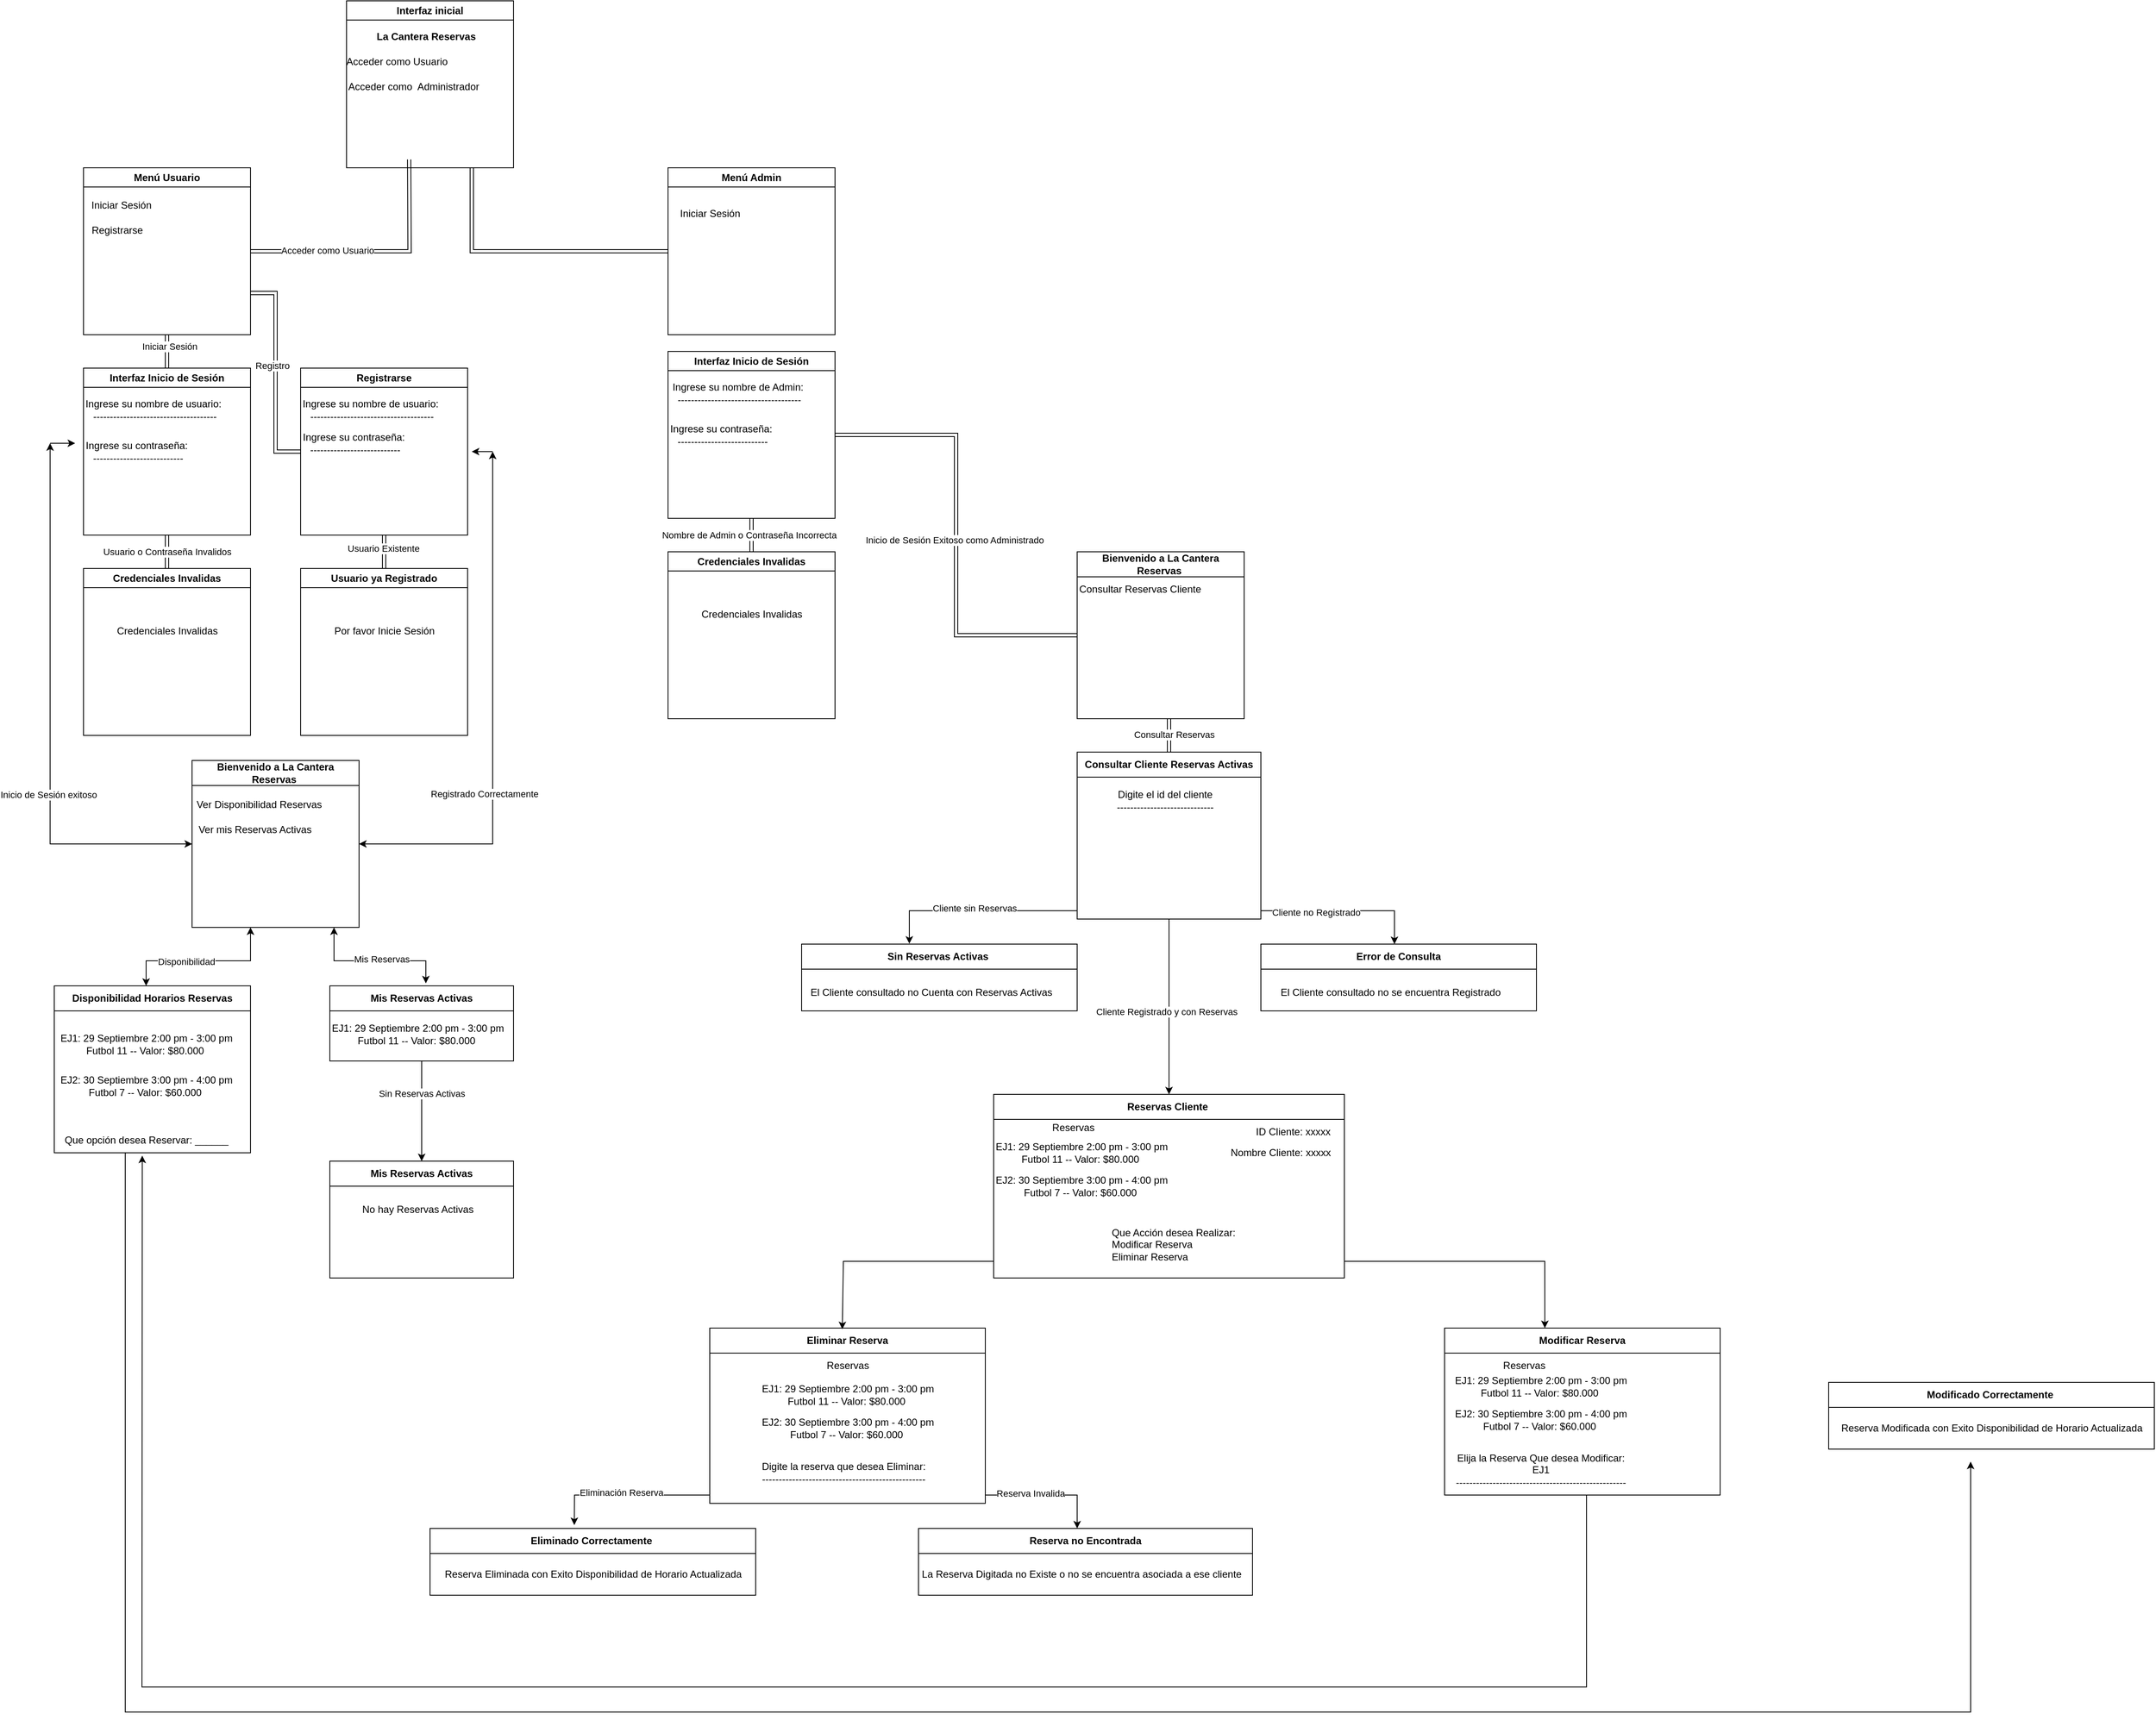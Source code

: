 <mxfile version="28.2.5">
  <diagram name="Page-1" id="Fme1RKrT94JF98ZaFt76">
    <mxGraphModel grid="1" page="1" gridSize="10" guides="1" tooltips="1" connect="1" arrows="1" fold="1" pageScale="1" pageWidth="850" pageHeight="1100" math="0" shadow="0">
      <root>
        <mxCell id="0" />
        <mxCell id="1" parent="0" />
        <mxCell id="kxbGYSKwC5pk9kUrFFtv-1" value="Interfaz inicial" style="swimlane;whiteSpace=wrap;html=1;" vertex="1" parent="1">
          <mxGeometry x="325" y="10" width="200" height="200" as="geometry" />
        </mxCell>
        <mxCell id="kxbGYSKwC5pk9kUrFFtv-2" value="Acceder como Usuario" style="text;html=1;align=center;verticalAlign=middle;resizable=0;points=[];autosize=1;strokeColor=none;fillColor=none;" vertex="1" parent="kxbGYSKwC5pk9kUrFFtv-1">
          <mxGeometry x="-10" y="58" width="140" height="30" as="geometry" />
        </mxCell>
        <mxCell id="kxbGYSKwC5pk9kUrFFtv-3" value="Acceder como&amp;nbsp; Administrador" style="text;html=1;align=center;verticalAlign=middle;resizable=0;points=[];autosize=1;strokeColor=none;fillColor=none;" vertex="1" parent="kxbGYSKwC5pk9kUrFFtv-1">
          <mxGeometry x="-10" y="88" width="180" height="30" as="geometry" />
        </mxCell>
        <mxCell id="kxbGYSKwC5pk9kUrFFtv-7" value="&lt;b&gt;La Cantera Reservas&lt;/b&gt;" style="text;html=1;align=center;verticalAlign=middle;resizable=0;points=[];autosize=1;strokeColor=none;fillColor=none;" vertex="1" parent="kxbGYSKwC5pk9kUrFFtv-1">
          <mxGeometry x="25" y="28" width="140" height="30" as="geometry" />
        </mxCell>
        <mxCell id="kxbGYSKwC5pk9kUrFFtv-19" style="edgeStyle=orthogonalEdgeStyle;shape=link;rounded=0;orthogonalLoop=1;jettySize=auto;html=1;" edge="1" parent="1" source="kxbGYSKwC5pk9kUrFFtv-4">
          <mxGeometry relative="1" as="geometry">
            <mxPoint x="400" y="200" as="targetPoint" />
          </mxGeometry>
        </mxCell>
        <mxCell id="kxbGYSKwC5pk9kUrFFtv-44" value="Acceder como Usuario" style="edgeLabel;html=1;align=center;verticalAlign=middle;resizable=0;points=[];" vertex="1" connectable="0" parent="kxbGYSKwC5pk9kUrFFtv-19">
          <mxGeometry x="-0.387" y="1" relative="1" as="geometry">
            <mxPoint as="offset" />
          </mxGeometry>
        </mxCell>
        <mxCell id="kxbGYSKwC5pk9kUrFFtv-4" value="Menú Usuario" style="swimlane;whiteSpace=wrap;html=1;" vertex="1" parent="1">
          <mxGeometry x="10" y="210" width="200" height="200" as="geometry" />
        </mxCell>
        <mxCell id="kxbGYSKwC5pk9kUrFFtv-5" value="Iniciar Sesión" style="text;html=1;align=center;verticalAlign=middle;resizable=0;points=[];autosize=1;strokeColor=none;fillColor=none;" vertex="1" parent="kxbGYSKwC5pk9kUrFFtv-4">
          <mxGeometry x="-5" y="30" width="100" height="30" as="geometry" />
        </mxCell>
        <mxCell id="kxbGYSKwC5pk9kUrFFtv-6" value="Registrarse" style="text;html=1;align=center;verticalAlign=middle;resizable=0;points=[];autosize=1;strokeColor=none;fillColor=none;" vertex="1" parent="kxbGYSKwC5pk9kUrFFtv-4">
          <mxGeometry y="60" width="80" height="30" as="geometry" />
        </mxCell>
        <mxCell id="kxbGYSKwC5pk9kUrFFtv-16" style="edgeStyle=orthogonalEdgeStyle;shape=link;rounded=0;orthogonalLoop=1;jettySize=auto;html=1;entryX=0.5;entryY=1;entryDx=0;entryDy=0;" edge="1" parent="1" source="kxbGYSKwC5pk9kUrFFtv-12" target="kxbGYSKwC5pk9kUrFFtv-4">
          <mxGeometry relative="1" as="geometry" />
        </mxCell>
        <mxCell id="kxbGYSKwC5pk9kUrFFtv-22" value="Iniciar Sesión" style="edgeLabel;html=1;align=center;verticalAlign=middle;resizable=0;points=[];" vertex="1" connectable="0" parent="kxbGYSKwC5pk9kUrFFtv-16">
          <mxGeometry x="0.3" y="-3" relative="1" as="geometry">
            <mxPoint as="offset" />
          </mxGeometry>
        </mxCell>
        <mxCell id="kxbGYSKwC5pk9kUrFFtv-12" value="Interfaz Inicio de Sesión" style="swimlane;whiteSpace=wrap;html=1;" vertex="1" parent="1">
          <mxGeometry x="10" y="450" width="200" height="200" as="geometry" />
        </mxCell>
        <mxCell id="kxbGYSKwC5pk9kUrFFtv-13" value="Ingrese su nombre de usuario:&amp;nbsp;&lt;div&gt;-------------------------------------&lt;/div&gt;" style="text;html=1;align=center;verticalAlign=middle;resizable=0;points=[];autosize=1;strokeColor=none;fillColor=none;" vertex="1" parent="kxbGYSKwC5pk9kUrFFtv-12">
          <mxGeometry x="-10" y="30" width="190" height="40" as="geometry" />
        </mxCell>
        <mxCell id="kxbGYSKwC5pk9kUrFFtv-15" value="Ingrese su contraseña:&amp;nbsp;&lt;div&gt;---------------------------&lt;/div&gt;" style="text;html=1;align=center;verticalAlign=middle;resizable=0;points=[];autosize=1;strokeColor=none;fillColor=none;" vertex="1" parent="kxbGYSKwC5pk9kUrFFtv-12">
          <mxGeometry x="-10" y="80" width="150" height="40" as="geometry" />
        </mxCell>
        <mxCell id="kxbGYSKwC5pk9kUrFFtv-60" value="" style="endArrow=classic;html=1;rounded=0;entryX=0;entryY=0.25;entryDx=0;entryDy=0;entryPerimeter=0;" edge="1" parent="kxbGYSKwC5pk9kUrFFtv-12" target="kxbGYSKwC5pk9kUrFFtv-15">
          <mxGeometry width="50" height="50" relative="1" as="geometry">
            <mxPoint x="-40" y="90" as="sourcePoint" />
            <mxPoint x="10" y="40" as="targetPoint" />
          </mxGeometry>
        </mxCell>
        <mxCell id="kxbGYSKwC5pk9kUrFFtv-27" style="edgeStyle=orthogonalEdgeStyle;shape=link;rounded=0;orthogonalLoop=1;jettySize=auto;html=1;entryX=0.5;entryY=1;entryDx=0;entryDy=0;" edge="1" parent="1" source="kxbGYSKwC5pk9kUrFFtv-23" target="kxbGYSKwC5pk9kUrFFtv-12">
          <mxGeometry relative="1" as="geometry" />
        </mxCell>
        <mxCell id="kxbGYSKwC5pk9kUrFFtv-28" value="Usuario o Contraseña Invalidos" style="edgeLabel;html=1;align=center;verticalAlign=middle;resizable=0;points=[];" vertex="1" connectable="0" parent="kxbGYSKwC5pk9kUrFFtv-27">
          <mxGeometry relative="1" as="geometry">
            <mxPoint as="offset" />
          </mxGeometry>
        </mxCell>
        <mxCell id="kxbGYSKwC5pk9kUrFFtv-23" value="Credenciales Invalidas" style="swimlane;whiteSpace=wrap;html=1;" vertex="1" parent="1">
          <mxGeometry x="10" y="690" width="200" height="200" as="geometry" />
        </mxCell>
        <mxCell id="kxbGYSKwC5pk9kUrFFtv-26" value="Credenciales Invalidas" style="text;html=1;align=center;verticalAlign=middle;resizable=0;points=[];autosize=1;strokeColor=none;fillColor=none;" vertex="1" parent="kxbGYSKwC5pk9kUrFFtv-23">
          <mxGeometry x="30" y="60" width="140" height="30" as="geometry" />
        </mxCell>
        <mxCell id="kxbGYSKwC5pk9kUrFFtv-39" style="edgeStyle=orthogonalEdgeStyle;shape=link;rounded=0;orthogonalLoop=1;jettySize=auto;html=1;entryX=0.5;entryY=0;entryDx=0;entryDy=0;" edge="1" parent="1" source="kxbGYSKwC5pk9kUrFFtv-29" target="kxbGYSKwC5pk9kUrFFtv-36">
          <mxGeometry relative="1" as="geometry" />
        </mxCell>
        <mxCell id="kxbGYSKwC5pk9kUrFFtv-40" value="Usuario Existente" style="edgeLabel;html=1;align=center;verticalAlign=middle;resizable=0;points=[];" vertex="1" connectable="0" parent="kxbGYSKwC5pk9kUrFFtv-39">
          <mxGeometry x="-0.2" y="-1" relative="1" as="geometry">
            <mxPoint as="offset" />
          </mxGeometry>
        </mxCell>
        <mxCell id="kxbGYSKwC5pk9kUrFFtv-42" style="edgeStyle=orthogonalEdgeStyle;shape=link;rounded=0;orthogonalLoop=1;jettySize=auto;html=1;entryX=1;entryY=0.75;entryDx=0;entryDy=0;" edge="1" parent="1" source="kxbGYSKwC5pk9kUrFFtv-29" target="kxbGYSKwC5pk9kUrFFtv-4">
          <mxGeometry relative="1" as="geometry" />
        </mxCell>
        <mxCell id="kxbGYSKwC5pk9kUrFFtv-43" value="Registro" style="edgeLabel;html=1;align=center;verticalAlign=middle;resizable=0;points=[];" vertex="1" connectable="0" parent="kxbGYSKwC5pk9kUrFFtv-42">
          <mxGeometry x="0.064" y="4" relative="1" as="geometry">
            <mxPoint as="offset" />
          </mxGeometry>
        </mxCell>
        <mxCell id="kxbGYSKwC5pk9kUrFFtv-29" value="Registrarse" style="swimlane;whiteSpace=wrap;html=1;" vertex="1" parent="1">
          <mxGeometry x="270" y="450" width="200" height="200" as="geometry" />
        </mxCell>
        <mxCell id="kxbGYSKwC5pk9kUrFFtv-33" value="Ingrese su nombre de usuario:&amp;nbsp;&lt;div&gt;-------------------------------------&lt;/div&gt;" style="text;html=1;align=center;verticalAlign=middle;resizable=0;points=[];autosize=1;strokeColor=none;fillColor=none;" vertex="1" parent="kxbGYSKwC5pk9kUrFFtv-29">
          <mxGeometry x="-10" y="30" width="190" height="40" as="geometry" />
        </mxCell>
        <mxCell id="kxbGYSKwC5pk9kUrFFtv-35" value="Ingrese su contraseña:&amp;nbsp;&lt;div&gt;---------------------------&lt;/div&gt;" style="text;html=1;align=center;verticalAlign=middle;resizable=0;points=[];autosize=1;strokeColor=none;fillColor=none;" vertex="1" parent="kxbGYSKwC5pk9kUrFFtv-29">
          <mxGeometry x="-10" y="70" width="150" height="40" as="geometry" />
        </mxCell>
        <mxCell id="kxbGYSKwC5pk9kUrFFtv-63" value="" style="endArrow=classic;html=1;rounded=0;" edge="1" parent="kxbGYSKwC5pk9kUrFFtv-29">
          <mxGeometry width="50" height="50" relative="1" as="geometry">
            <mxPoint x="230" y="100" as="sourcePoint" />
            <mxPoint x="205" y="100" as="targetPoint" />
          </mxGeometry>
        </mxCell>
        <mxCell id="kxbGYSKwC5pk9kUrFFtv-36" value="Usuario ya Registrado" style="swimlane;whiteSpace=wrap;html=1;" vertex="1" parent="1">
          <mxGeometry x="270" y="690" width="200" height="200" as="geometry" />
        </mxCell>
        <mxCell id="kxbGYSKwC5pk9kUrFFtv-37" value="Por favor Inicie Sesión" style="text;html=1;align=center;verticalAlign=middle;resizable=0;points=[];autosize=1;strokeColor=none;fillColor=none;" vertex="1" parent="kxbGYSKwC5pk9kUrFFtv-36">
          <mxGeometry x="30" y="60" width="140" height="30" as="geometry" />
        </mxCell>
        <mxCell id="kxbGYSKwC5pk9kUrFFtv-46" value="Bienvenido a La Cantera Reservas&amp;nbsp;" style="swimlane;whiteSpace=wrap;html=1;startSize=30;" vertex="1" parent="1">
          <mxGeometry x="140" y="920" width="200" height="200" as="geometry" />
        </mxCell>
        <mxCell id="kxbGYSKwC5pk9kUrFFtv-65" value="Ver mis Reservas Activas" style="text;html=1;align=center;verticalAlign=middle;resizable=0;points=[];autosize=1;strokeColor=none;fillColor=none;" vertex="1" parent="kxbGYSKwC5pk9kUrFFtv-46">
          <mxGeometry x="-5" y="68" width="160" height="30" as="geometry" />
        </mxCell>
        <mxCell id="kxbGYSKwC5pk9kUrFFtv-49" value="" style="endArrow=classic;startArrow=classic;html=1;rounded=0;" edge="1" parent="1">
          <mxGeometry width="50" height="50" relative="1" as="geometry">
            <mxPoint x="340" y="1020" as="sourcePoint" />
            <mxPoint x="500" y="550" as="targetPoint" />
            <Array as="points">
              <mxPoint x="500" y="1020" />
            </Array>
          </mxGeometry>
        </mxCell>
        <mxCell id="kxbGYSKwC5pk9kUrFFtv-55" value="Registrado Correctamente" style="edgeLabel;html=1;align=center;verticalAlign=middle;resizable=0;points=[];" vertex="1" connectable="0" parent="kxbGYSKwC5pk9kUrFFtv-49">
          <mxGeometry x="0.115" y="-3" relative="1" as="geometry">
            <mxPoint x="-13" y="131" as="offset" />
          </mxGeometry>
        </mxCell>
        <mxCell id="kxbGYSKwC5pk9kUrFFtv-57" value="" style="endArrow=classic;startArrow=classic;html=1;rounded=0;entryX=0;entryY=0.5;entryDx=0;entryDy=0;" edge="1" parent="1" target="kxbGYSKwC5pk9kUrFFtv-46">
          <mxGeometry width="50" height="50" relative="1" as="geometry">
            <mxPoint x="-30" y="540" as="sourcePoint" />
            <mxPoint x="100" y="1010" as="targetPoint" />
            <Array as="points">
              <mxPoint x="-30" y="1020" />
            </Array>
          </mxGeometry>
        </mxCell>
        <mxCell id="kxbGYSKwC5pk9kUrFFtv-58" value="&lt;span style=&quot;color: rgba(0, 0, 0, 0); font-family: monospace; font-size: 0px; text-align: start; background-color: rgb(236, 236, 236);&quot;&gt;%3CmxGraphModel%3E%3Croot%3E%3CmxCell%20id%3D%220%22%2F%3E%3CmxCell%20id%3D%221%22%20parent%3D%220%22%2F%3E%3CmxCell%20id%3D%222%22%20value%3D%22Registrado%20Correctamente%22%20style%3D%22edgeLabel%3Bhtml%3D1%3Balign%3Dcenter%3BverticalAlign%3Dmiddle%3Bresizable%3D0%3Bpoints%3D%5B%5D%3B%22%20vertex%3D%221%22%20connectable%3D%220%22%20parent%3D%221%22%3E%3CmxGeometry%20x%3D%22490%22%20y%3D%22960%22%20as%3D%22geometry%22%2F%3E%3C%2FmxCell%3E%3C%2Froot%3E%3C%2FmxGraphModel%3E&lt;/span&gt;&lt;span style=&quot;color: rgba(0, 0, 0, 0); font-family: monospace; font-size: 0px; text-align: start; background-color: rgb(236, 236, 236);&quot;&gt;%3CmxGraphModel%3E%3Croot%3E%3CmxCell%20id%3D%220%22%2F%3E%3CmxCell%20id%3D%221%22%20parent%3D%220%22%2F%3E%3CmxCell%20id%3D%222%22%20value%3D%22Registrado%20Correctamente%22%20style%3D%22edgeLabel%3Bhtml%3D1%3Balign%3Dcenter%3BverticalAlign%3Dmiddle%3Bresizable%3D0%3Bpoints%3D%5B%5D%3B%22%20vertex%3D%221%22%20connectable%3D%220%22%20parent%3D%221%22%3E%3CmxGeometry%20x%3D%22490%22%20y%3D%22960%22%20as%3D%22geometry%22%2F%3E%3C%2FmxCell%3E%3C%2Froot%3E%3C%2FmxGraphModel%3E&lt;/span&gt;" style="edgeLabel;html=1;align=center;verticalAlign=middle;resizable=0;points=[];" vertex="1" connectable="0" parent="kxbGYSKwC5pk9kUrFFtv-57">
          <mxGeometry x="0.317" y="2" relative="1" as="geometry">
            <mxPoint as="offset" />
          </mxGeometry>
        </mxCell>
        <mxCell id="kxbGYSKwC5pk9kUrFFtv-59" value="Inicio de Sesión exitoso" style="edgeLabel;html=1;align=center;verticalAlign=middle;resizable=0;points=[];" vertex="1" connectable="0" parent="kxbGYSKwC5pk9kUrFFtv-57">
          <mxGeometry x="0.295" y="-2" relative="1" as="geometry">
            <mxPoint as="offset" />
          </mxGeometry>
        </mxCell>
        <mxCell id="kxbGYSKwC5pk9kUrFFtv-64" value="Ver Disponibilidad Reservas" style="text;html=1;align=center;verticalAlign=middle;resizable=0;points=[];autosize=1;strokeColor=none;fillColor=none;" vertex="1" parent="1">
          <mxGeometry x="135" y="958" width="170" height="30" as="geometry" />
        </mxCell>
        <mxCell id="kxbGYSKwC5pk9kUrFFtv-66" value="Mis Reservas Activas" style="swimlane;whiteSpace=wrap;html=1;startSize=30;" vertex="1" parent="1">
          <mxGeometry x="305" y="1190" width="220" height="90" as="geometry" />
        </mxCell>
        <mxCell id="kxbGYSKwC5pk9kUrFFtv-73" value="EJ1: 29 Septiembre 2:00 pm - 3:00 pm&lt;div&gt;Futbol 11 -- Valor: $80.000&amp;nbsp;&lt;/div&gt;" style="text;html=1;align=center;verticalAlign=middle;resizable=0;points=[];autosize=1;strokeColor=none;fillColor=none;" vertex="1" parent="kxbGYSKwC5pk9kUrFFtv-66">
          <mxGeometry x="-10" y="38" width="230" height="40" as="geometry" />
        </mxCell>
        <mxCell id="kxbGYSKwC5pk9kUrFFtv-68" value="Disponibilidad Horarios Reservas" style="swimlane;whiteSpace=wrap;html=1;startSize=30;" vertex="1" parent="1">
          <mxGeometry x="-25" y="1190" width="235" height="200" as="geometry" />
        </mxCell>
        <mxCell id="kxbGYSKwC5pk9kUrFFtv-69" value="EJ1: 29 Septiembre 2:00 pm - 3:00 pm&lt;div&gt;Futbol 11 -- Valor: $80.000&amp;nbsp;&lt;/div&gt;" style="text;html=1;align=center;verticalAlign=middle;resizable=0;points=[];autosize=1;strokeColor=none;fillColor=none;" vertex="1" parent="kxbGYSKwC5pk9kUrFFtv-68">
          <mxGeometry x="-5" y="50" width="230" height="40" as="geometry" />
        </mxCell>
        <mxCell id="kxbGYSKwC5pk9kUrFFtv-70" value="EJ2: 30 Septiembre 3:00 pm - 4:00 pm&lt;div&gt;Futbol 7 -- Valor: $60.000&amp;nbsp;&lt;/div&gt;" style="text;html=1;align=center;verticalAlign=middle;resizable=0;points=[];autosize=1;strokeColor=none;fillColor=none;" vertex="1" parent="kxbGYSKwC5pk9kUrFFtv-68">
          <mxGeometry x="-5" y="100" width="230" height="40" as="geometry" />
        </mxCell>
        <mxCell id="kxbGYSKwC5pk9kUrFFtv-71" value="Que opción desea Reservar: ______" style="text;html=1;align=center;verticalAlign=middle;resizable=0;points=[];autosize=1;strokeColor=none;fillColor=none;" vertex="1" parent="kxbGYSKwC5pk9kUrFFtv-68">
          <mxGeometry y="170" width="220" height="30" as="geometry" />
        </mxCell>
        <mxCell id="EttW7DHAOluALlOrFkMG-134" value="" style="endArrow=classic;html=1;rounded=0;" edge="1" parent="kxbGYSKwC5pk9kUrFFtv-68">
          <mxGeometry width="50" height="50" relative="1" as="geometry">
            <mxPoint x="85" y="200" as="sourcePoint" />
            <mxPoint x="2295" y="570" as="targetPoint" />
            <Array as="points">
              <mxPoint x="85" y="870" />
              <mxPoint x="2295" y="870" />
            </Array>
          </mxGeometry>
        </mxCell>
        <mxCell id="kxbGYSKwC5pk9kUrFFtv-72" value="&lt;span style=&quot;color: rgba(0, 0, 0, 0); font-family: monospace; font-size: 0px; text-align: start;&quot;&gt;%3CmxGraphModel%3E%3Croot%3E%3CmxCell%20id%3D%220%22%2F%3E%3CmxCell%20id%3D%221%22%20parent%3D%220%22%2F%3E%3CmxCell%20id%3D%222%22%20value%3D%22EJ1%3A%2029%20Septiembre%202%3A00%20pm%20-%203%3A00%20pm%26lt%3Bdiv%26gt%3BFutbol%2011%20--%20Valor%3A%20%2480.000%26amp%3Bnbsp%3B%26lt%3B%2Fdiv%26gt%3B%22%20style%3D%22text%3Bhtml%3D1%3Balign%3Dcenter%3BverticalAlign%3Dmiddle%3Bresizable%3D0%3Bpoints%3D%5B%5D%3Bautosize%3D1%3BstrokeColor%3Dnone%3BfillColor%3Dnone%3B%22%20vertex%3D%221%22%20parent%3D%221%22%3E%3CmxGeometry%20x%3D%22-25%22%20y%3D%221200%22%20width%3D%22230%22%20height%3D%2240%22%20as%3D%22geometry%22%2F%3E%3C%2FmxCell%3E%3C%2Froot%3E%3C%2FmxGraphModel%3E&lt;/span&gt;" style="text;html=1;align=center;verticalAlign=middle;resizable=0;points=[];autosize=1;strokeColor=none;fillColor=none;" vertex="1" parent="1">
          <mxGeometry x="410" y="1198" width="20" height="30" as="geometry" />
        </mxCell>
        <mxCell id="kxbGYSKwC5pk9kUrFFtv-74" value="" style="endArrow=classic;startArrow=classic;html=1;rounded=0;" edge="1" parent="1">
          <mxGeometry width="50" height="50" relative="1" as="geometry">
            <mxPoint x="85" y="1190" as="sourcePoint" />
            <mxPoint x="210" y="1120" as="targetPoint" />
            <Array as="points">
              <mxPoint x="85" y="1160" />
              <mxPoint x="210" y="1160" />
            </Array>
          </mxGeometry>
        </mxCell>
        <mxCell id="kxbGYSKwC5pk9kUrFFtv-76" value="Disponibilidad" style="edgeLabel;html=1;align=center;verticalAlign=middle;resizable=0;points=[];" vertex="1" connectable="0" parent="kxbGYSKwC5pk9kUrFFtv-74">
          <mxGeometry x="-0.2" y="-1" relative="1" as="geometry">
            <mxPoint as="offset" />
          </mxGeometry>
        </mxCell>
        <mxCell id="kxbGYSKwC5pk9kUrFFtv-75" value="" style="endArrow=classic;startArrow=classic;html=1;rounded=0;" edge="1" parent="1">
          <mxGeometry width="50" height="50" relative="1" as="geometry">
            <mxPoint x="310" y="1120" as="sourcePoint" />
            <mxPoint x="420" y="1187" as="targetPoint" />
            <Array as="points">
              <mxPoint x="310" y="1160" />
              <mxPoint x="420" y="1160" />
            </Array>
          </mxGeometry>
        </mxCell>
        <mxCell id="kxbGYSKwC5pk9kUrFFtv-77" value="Mis Reservas" style="edgeLabel;html=1;align=center;verticalAlign=middle;resizable=0;points=[];" vertex="1" connectable="0" parent="kxbGYSKwC5pk9kUrFFtv-75">
          <mxGeometry x="0.096" y="2" relative="1" as="geometry">
            <mxPoint as="offset" />
          </mxGeometry>
        </mxCell>
        <mxCell id="kxbGYSKwC5pk9kUrFFtv-80" value="Mis Reservas Activas" style="swimlane;whiteSpace=wrap;html=1;startSize=30;" vertex="1" parent="1">
          <mxGeometry x="305" y="1400" width="220" height="140" as="geometry" />
        </mxCell>
        <mxCell id="kxbGYSKwC5pk9kUrFFtv-81" value="No hay Reservas Activas" style="text;html=1;align=center;verticalAlign=middle;resizable=0;points=[];autosize=1;strokeColor=none;fillColor=none;" vertex="1" parent="kxbGYSKwC5pk9kUrFFtv-80">
          <mxGeometry x="25" y="43" width="160" height="30" as="geometry" />
        </mxCell>
        <mxCell id="kxbGYSKwC5pk9kUrFFtv-82" value="" style="endArrow=classic;html=1;rounded=0;entryX=0.5;entryY=0;entryDx=0;entryDy=0;exitX=0.5;exitY=1;exitDx=0;exitDy=0;" edge="1" parent="1" source="kxbGYSKwC5pk9kUrFFtv-66" target="kxbGYSKwC5pk9kUrFFtv-80">
          <mxGeometry width="50" height="50" relative="1" as="geometry">
            <mxPoint x="390" y="1420" as="sourcePoint" />
            <mxPoint x="410" y="1390" as="targetPoint" />
          </mxGeometry>
        </mxCell>
        <mxCell id="kxbGYSKwC5pk9kUrFFtv-84" value="Sin Reservas Activas" style="edgeLabel;html=1;align=center;verticalAlign=middle;resizable=0;points=[];" vertex="1" connectable="0" parent="kxbGYSKwC5pk9kUrFFtv-82">
          <mxGeometry x="-0.36" relative="1" as="geometry">
            <mxPoint as="offset" />
          </mxGeometry>
        </mxCell>
        <mxCell id="EttW7DHAOluALlOrFkMG-62" style="edgeStyle=orthogonalEdgeStyle;shape=link;rounded=0;orthogonalLoop=1;jettySize=auto;html=1;entryX=0.75;entryY=1;entryDx=0;entryDy=0;" edge="1" parent="1" source="EttW7DHAOluALlOrFkMG-51" target="kxbGYSKwC5pk9kUrFFtv-1">
          <mxGeometry relative="1" as="geometry" />
        </mxCell>
        <mxCell id="EttW7DHAOluALlOrFkMG-51" value="Menú Admin" style="swimlane;whiteSpace=wrap;html=1;" vertex="1" parent="1">
          <mxGeometry x="710" y="210" width="200" height="200" as="geometry" />
        </mxCell>
        <mxCell id="EttW7DHAOluALlOrFkMG-52" value="Iniciar Sesión" style="text;html=1;align=center;verticalAlign=middle;resizable=0;points=[];autosize=1;strokeColor=none;fillColor=none;" vertex="1" parent="EttW7DHAOluALlOrFkMG-51">
          <mxGeometry y="40" width="100" height="30" as="geometry" />
        </mxCell>
        <mxCell id="EttW7DHAOluALlOrFkMG-65" style="edgeStyle=orthogonalEdgeStyle;shape=link;rounded=0;orthogonalLoop=1;jettySize=auto;html=1;entryX=0;entryY=0.5;entryDx=0;entryDy=0;" edge="1" parent="1" source="EttW7DHAOluALlOrFkMG-54" target="EttW7DHAOluALlOrFkMG-63">
          <mxGeometry relative="1" as="geometry" />
        </mxCell>
        <mxCell id="EttW7DHAOluALlOrFkMG-66" value="Inicio de Sesión Exitoso como Administrado" style="edgeLabel;html=1;align=center;verticalAlign=middle;resizable=0;points=[];" connectable="0" vertex="1" parent="EttW7DHAOluALlOrFkMG-65">
          <mxGeometry x="0.021" y="-1" relative="1" as="geometry">
            <mxPoint x="-1" as="offset" />
          </mxGeometry>
        </mxCell>
        <mxCell id="EttW7DHAOluALlOrFkMG-54" value="Interfaz Inicio de Sesión" style="swimlane;whiteSpace=wrap;html=1;" vertex="1" parent="1">
          <mxGeometry x="710" y="430" width="200" height="200" as="geometry" />
        </mxCell>
        <mxCell id="EttW7DHAOluALlOrFkMG-55" value="Ingrese su nombre de Admin:&amp;nbsp;&lt;div&gt;-------------------------------------&lt;/div&gt;" style="text;html=1;align=center;verticalAlign=middle;resizable=0;points=[];autosize=1;strokeColor=none;fillColor=none;" vertex="1" parent="EttW7DHAOluALlOrFkMG-54">
          <mxGeometry x="-5" y="30" width="180" height="40" as="geometry" />
        </mxCell>
        <mxCell id="EttW7DHAOluALlOrFkMG-56" value="Ingrese su contraseña:&amp;nbsp;&lt;div&gt;---------------------------&lt;/div&gt;" style="text;html=1;align=center;verticalAlign=middle;resizable=0;points=[];autosize=1;strokeColor=none;fillColor=none;" vertex="1" parent="EttW7DHAOluALlOrFkMG-54">
          <mxGeometry x="-10" y="80" width="150" height="40" as="geometry" />
        </mxCell>
        <mxCell id="EttW7DHAOluALlOrFkMG-60" style="edgeStyle=orthogonalEdgeStyle;shape=link;rounded=0;orthogonalLoop=1;jettySize=auto;html=1;entryX=0.5;entryY=1;entryDx=0;entryDy=0;" edge="1" parent="1" source="EttW7DHAOluALlOrFkMG-58" target="EttW7DHAOluALlOrFkMG-54">
          <mxGeometry relative="1" as="geometry" />
        </mxCell>
        <mxCell id="EttW7DHAOluALlOrFkMG-61" value="Nombre de Admin o Contraseña Incorrecta" style="edgeLabel;html=1;align=center;verticalAlign=middle;resizable=0;points=[];" connectable="0" vertex="1" parent="EttW7DHAOluALlOrFkMG-60">
          <mxGeometry x="0.57" y="3" relative="1" as="geometry">
            <mxPoint y="11" as="offset" />
          </mxGeometry>
        </mxCell>
        <mxCell id="EttW7DHAOluALlOrFkMG-58" value="Credenciales Invalidas" style="swimlane;whiteSpace=wrap;html=1;" vertex="1" parent="1">
          <mxGeometry x="710" y="670" width="200" height="200" as="geometry" />
        </mxCell>
        <mxCell id="EttW7DHAOluALlOrFkMG-59" value="Credenciales Invalidas" style="text;html=1;align=center;verticalAlign=middle;resizable=0;points=[];autosize=1;strokeColor=none;fillColor=none;" vertex="1" parent="EttW7DHAOluALlOrFkMG-58">
          <mxGeometry x="30" y="60" width="140" height="30" as="geometry" />
        </mxCell>
        <mxCell id="EttW7DHAOluALlOrFkMG-63" value="Bienvenido a La Cantera Reservas&amp;nbsp;" style="swimlane;whiteSpace=wrap;html=1;startSize=30;" vertex="1" parent="1">
          <mxGeometry x="1200" y="670" width="200" height="200" as="geometry" />
        </mxCell>
        <mxCell id="EttW7DHAOluALlOrFkMG-64" value="Consultar Reservas Cliente" style="text;html=1;align=center;verticalAlign=middle;resizable=0;points=[];autosize=1;strokeColor=none;fillColor=none;" vertex="1" parent="EttW7DHAOluALlOrFkMG-63">
          <mxGeometry x="-10" y="30" width="170" height="30" as="geometry" />
        </mxCell>
        <mxCell id="EttW7DHAOluALlOrFkMG-69" style="edgeStyle=orthogonalEdgeStyle;shape=link;rounded=0;orthogonalLoop=1;jettySize=auto;html=1;" edge="1" parent="1" source="EttW7DHAOluALlOrFkMG-67">
          <mxGeometry relative="1" as="geometry">
            <mxPoint x="1310" y="870" as="targetPoint" />
          </mxGeometry>
        </mxCell>
        <mxCell id="EttW7DHAOluALlOrFkMG-70" value="Consultar Reservas" style="edgeLabel;html=1;align=center;verticalAlign=middle;resizable=0;points=[];" connectable="0" vertex="1" parent="EttW7DHAOluALlOrFkMG-69">
          <mxGeometry x="0.071" y="-4" relative="1" as="geometry">
            <mxPoint x="1" as="offset" />
          </mxGeometry>
        </mxCell>
        <mxCell id="EttW7DHAOluALlOrFkMG-67" value="Consultar Cliente Reservas Activas" style="swimlane;whiteSpace=wrap;html=1;startSize=30;" vertex="1" parent="1">
          <mxGeometry x="1200" y="910" width="220" height="200" as="geometry" />
        </mxCell>
        <mxCell id="EttW7DHAOluALlOrFkMG-68" value="Digite el id del cliente&lt;div&gt;-----------------------------&lt;/div&gt;" style="text;html=1;align=center;verticalAlign=middle;resizable=0;points=[];autosize=1;strokeColor=none;fillColor=none;" vertex="1" parent="EttW7DHAOluALlOrFkMG-67">
          <mxGeometry x="35" y="38" width="140" height="40" as="geometry" />
        </mxCell>
        <mxCell id="EttW7DHAOluALlOrFkMG-71" value="Sin Reservas Activas&amp;nbsp;" style="swimlane;whiteSpace=wrap;html=1;startSize=30;" vertex="1" parent="1">
          <mxGeometry x="870" y="1140" width="330" height="80" as="geometry" />
        </mxCell>
        <mxCell id="EttW7DHAOluALlOrFkMG-72" value="El Cliente consultado no Cuenta con Reservas Activas" style="text;html=1;align=center;verticalAlign=middle;resizable=0;points=[];autosize=1;strokeColor=none;fillColor=none;" vertex="1" parent="EttW7DHAOluALlOrFkMG-71">
          <mxGeometry y="43" width="310" height="30" as="geometry" />
        </mxCell>
        <mxCell id="EttW7DHAOluALlOrFkMG-73" value="Reservas Cliente&amp;nbsp;" style="swimlane;whiteSpace=wrap;html=1;startSize=30;" vertex="1" parent="1">
          <mxGeometry x="1100" y="1320" width="420" height="220" as="geometry" />
        </mxCell>
        <mxCell id="EttW7DHAOluALlOrFkMG-89" value="EJ1: 29 Septiembre 2:00 pm - 3:00 pm&lt;div&gt;Futbol 11 -- Valor: $80.000&amp;nbsp;&lt;/div&gt;" style="text;html=1;align=center;verticalAlign=middle;resizable=0;points=[];autosize=1;strokeColor=none;fillColor=none;" vertex="1" parent="EttW7DHAOluALlOrFkMG-73">
          <mxGeometry x="-10" y="50" width="230" height="40" as="geometry" />
        </mxCell>
        <mxCell id="EttW7DHAOluALlOrFkMG-90" value="EJ2: 30 Septiembre 3:00 pm - 4:00 pm&lt;div&gt;Futbol 7 -- Valor: $60.000&amp;nbsp;&lt;/div&gt;" style="text;html=1;align=center;verticalAlign=middle;resizable=0;points=[];autosize=1;strokeColor=none;fillColor=none;" vertex="1" parent="EttW7DHAOluALlOrFkMG-73">
          <mxGeometry x="-10" y="90" width="230" height="40" as="geometry" />
        </mxCell>
        <mxCell id="EttW7DHAOluALlOrFkMG-93" value="&lt;div style=&quot;text-align: justify;&quot;&gt;&lt;span style=&quot;background-color: transparent; color: light-dark(rgb(0, 0, 0), rgb(255, 255, 255));&quot;&gt;Que Acción desea Realizar:&lt;/span&gt;&lt;/div&gt;&lt;div style=&quot;text-align: justify;&quot;&gt;Modificar Reserva&amp;nbsp;&lt;/div&gt;&lt;div style=&quot;text-align: left;&quot;&gt;Eliminar Reserva&lt;/div&gt;" style="text;html=1;align=center;verticalAlign=middle;resizable=0;points=[];autosize=1;strokeColor=none;fillColor=none;" vertex="1" parent="EttW7DHAOluALlOrFkMG-73">
          <mxGeometry x="130" y="150" width="170" height="60" as="geometry" />
        </mxCell>
        <mxCell id="EttW7DHAOluALlOrFkMG-94" value="ID Cliente: xxxxx&amp;nbsp;" style="text;html=1;align=center;verticalAlign=middle;resizable=0;points=[];autosize=1;strokeColor=none;fillColor=none;" vertex="1" parent="EttW7DHAOluALlOrFkMG-73">
          <mxGeometry x="300" y="30" width="120" height="30" as="geometry" />
        </mxCell>
        <mxCell id="EttW7DHAOluALlOrFkMG-95" value="Nombre Cliente: xxxxx&amp;nbsp;" style="text;html=1;align=center;verticalAlign=middle;resizable=0;points=[];autosize=1;strokeColor=none;fillColor=none;" vertex="1" parent="EttW7DHAOluALlOrFkMG-73">
          <mxGeometry x="270" y="55" width="150" height="30" as="geometry" />
        </mxCell>
        <mxCell id="EttW7DHAOluALlOrFkMG-96" value="Reservas" style="text;html=1;align=center;verticalAlign=middle;resizable=0;points=[];autosize=1;strokeColor=none;fillColor=none;" vertex="1" parent="EttW7DHAOluALlOrFkMG-73">
          <mxGeometry x="60" y="25" width="70" height="30" as="geometry" />
        </mxCell>
        <mxCell id="EttW7DHAOluALlOrFkMG-79" value="Error de Consulta" style="swimlane;whiteSpace=wrap;html=1;startSize=30;" vertex="1" parent="1">
          <mxGeometry x="1420" y="1140" width="330" height="80" as="geometry" />
        </mxCell>
        <mxCell id="EttW7DHAOluALlOrFkMG-80" value="El Cliente consultado no se encuentra Registrado" style="text;html=1;align=center;verticalAlign=middle;resizable=0;points=[];autosize=1;strokeColor=none;fillColor=none;" vertex="1" parent="EttW7DHAOluALlOrFkMG-79">
          <mxGeometry x="10" y="43" width="290" height="30" as="geometry" />
        </mxCell>
        <mxCell id="EttW7DHAOluALlOrFkMG-81" value="" style="endArrow=classic;html=1;rounded=0;entryX=0.391;entryY=-0.006;entryDx=0;entryDy=0;entryPerimeter=0;" edge="1" parent="1" target="EttW7DHAOluALlOrFkMG-71">
          <mxGeometry width="50" height="50" relative="1" as="geometry">
            <mxPoint x="1200" y="1100" as="sourcePoint" />
            <mxPoint x="1050" y="988" as="targetPoint" />
            <Array as="points">
              <mxPoint x="999" y="1100" />
            </Array>
          </mxGeometry>
        </mxCell>
        <mxCell id="EttW7DHAOluALlOrFkMG-82" value="Cliente sin Reservas" style="edgeLabel;html=1;align=center;verticalAlign=middle;resizable=0;points=[];" connectable="0" vertex="1" parent="EttW7DHAOluALlOrFkMG-81">
          <mxGeometry x="0.027" y="-3" relative="1" as="geometry">
            <mxPoint as="offset" />
          </mxGeometry>
        </mxCell>
        <mxCell id="EttW7DHAOluALlOrFkMG-83" value="" style="endArrow=classic;html=1;rounded=0;" edge="1" parent="1">
          <mxGeometry width="50" height="50" relative="1" as="geometry">
            <mxPoint x="1420" y="1100" as="sourcePoint" />
            <mxPoint x="1580" y="1140" as="targetPoint" />
            <Array as="points">
              <mxPoint x="1580" y="1100" />
            </Array>
          </mxGeometry>
        </mxCell>
        <mxCell id="EttW7DHAOluALlOrFkMG-84" value="Cliente no Registrado" style="edgeLabel;html=1;align=center;verticalAlign=middle;resizable=0;points=[];" connectable="0" vertex="1" parent="EttW7DHAOluALlOrFkMG-83">
          <mxGeometry x="-0.345" y="-2" relative="1" as="geometry">
            <mxPoint as="offset" />
          </mxGeometry>
        </mxCell>
        <mxCell id="EttW7DHAOluALlOrFkMG-86" value="" style="endArrow=classic;html=1;rounded=0;entryX=0.5;entryY=0;entryDx=0;entryDy=0;exitX=0.5;exitY=1;exitDx=0;exitDy=0;" edge="1" parent="1" source="EttW7DHAOluALlOrFkMG-67" target="EttW7DHAOluALlOrFkMG-73">
          <mxGeometry width="50" height="50" relative="1" as="geometry">
            <mxPoint x="1250" y="1270" as="sourcePoint" />
            <mxPoint x="1400" y="1220" as="targetPoint" />
          </mxGeometry>
        </mxCell>
        <mxCell id="EttW7DHAOluALlOrFkMG-87" value="Cliente Registrado y con Reservas" style="edgeLabel;html=1;align=center;verticalAlign=middle;resizable=0;points=[];" connectable="0" vertex="1" parent="EttW7DHAOluALlOrFkMG-86">
          <mxGeometry x="0.052" y="-3" relative="1" as="geometry">
            <mxPoint as="offset" />
          </mxGeometry>
        </mxCell>
        <mxCell id="EttW7DHAOluALlOrFkMG-88" value="&lt;span style=&quot;color: rgba(0, 0, 0, 0); font-family: monospace; font-size: 0px; text-align: start;&quot;&gt;%3CmxGraphModel%3E%3Croot%3E%3CmxCell%20id%3D%220%22%2F%3E%3CmxCell%20id%3D%221%22%20parent%3D%220%22%2F%3E%3CmxCell%20id%3D%222%22%20value%3D%22EJ1%3A%2029%20Septiembre%202%3A00%20pm%20-%203%3A00%20pm%26lt%3Bdiv%26gt%3BFutbol%2011%20--%20Valor%3A%20%2480.000%26amp%3Bnbsp%3B%26lt%3B%2Fdiv%26gt%3B%22%20style%3D%22text%3Bhtml%3D1%3Balign%3Dcenter%3BverticalAlign%3Dmiddle%3Bresizable%3D0%3Bpoints%3D%5B%5D%3Bautosize%3D1%3BstrokeColor%3Dnone%3BfillColor%3Dnone%3B%22%20vertex%3D%221%22%20parent%3D%221%22%3E%3CmxGeometry%20x%3D%22-30%22%20y%3D%221240%22%20width%3D%22230%22%20height%3D%2240%22%20as%3D%22geometry%22%2F%3E%3C%2FmxCell%3E%3CmxCell%20id%3D%223%22%20value%3D%22EJ2%3A%2030%20Septiembre%203%3A00%20pm%20-%204%3A00%20pm%26lt%3Bdiv%26gt%3BFutbol%207%20--%20Valor%3A%20%2460.000%26amp%3Bnbsp%3B%26lt%3B%2Fdiv%26gt%3B%22%20style%3D%22text%3Bhtml%3D1%3Balign%3Dcenter%3BverticalAlign%3Dmiddle%3Bresizable%3D0%3Bpoints%3D%5B%5D%3Bautosize%3D1%3BstrokeColor%3Dnone%3BfillColor%3Dnone%3B%22%20vertex%3D%221%22%20parent%3D%221%22%3E%3CmxGeometry%20x%3D%22-30%22%20y%3D%221290%22%20width%3D%22230%22%20height%3D%2240%22%20as%3D%22geometry%22%2F%3E%3C%2FmxCell%3E%3C%2Froot%3E%3C%2FmxGraphModel%3E&lt;/span&gt;" style="text;html=1;align=center;verticalAlign=middle;resizable=0;points=[];autosize=1;strokeColor=none;fillColor=none;" vertex="1" parent="1">
          <mxGeometry x="1260" y="1338" width="20" height="30" as="geometry" />
        </mxCell>
        <mxCell id="EttW7DHAOluALlOrFkMG-99" value="Eliminar Reserva" style="swimlane;whiteSpace=wrap;html=1;startSize=30;" vertex="1" parent="1">
          <mxGeometry x="760" y="1600" width="330" height="210" as="geometry" />
        </mxCell>
        <mxCell id="EttW7DHAOluALlOrFkMG-101" value="EJ1: 29 Septiembre 2:00 pm - 3:00 pm&lt;div&gt;Futbol 11 -- Valor: $80.000&amp;nbsp;&lt;/div&gt;" style="text;html=1;align=center;verticalAlign=middle;resizable=0;points=[];autosize=1;strokeColor=none;fillColor=none;" vertex="1" parent="EttW7DHAOluALlOrFkMG-99">
          <mxGeometry x="50" y="60" width="230" height="40" as="geometry" />
        </mxCell>
        <mxCell id="EttW7DHAOluALlOrFkMG-102" value="EJ2: 30 Septiembre 3:00 pm - 4:00 pm&lt;div&gt;Futbol 7 -- Valor: $60.000&amp;nbsp;&lt;/div&gt;" style="text;html=1;align=center;verticalAlign=middle;resizable=0;points=[];autosize=1;strokeColor=none;fillColor=none;" vertex="1" parent="EttW7DHAOluALlOrFkMG-99">
          <mxGeometry x="50" y="100" width="230" height="40" as="geometry" />
        </mxCell>
        <mxCell id="EttW7DHAOluALlOrFkMG-103" value="Reservas" style="text;html=1;align=center;verticalAlign=middle;resizable=0;points=[];autosize=1;strokeColor=none;fillColor=none;" vertex="1" parent="EttW7DHAOluALlOrFkMG-99">
          <mxGeometry x="130" y="30" width="70" height="30" as="geometry" />
        </mxCell>
        <mxCell id="EttW7DHAOluALlOrFkMG-108" value="Digite la reserva que desea Eliminar:&lt;div&gt;-------------------------------------------------&lt;/div&gt;" style="text;html=1;align=center;verticalAlign=middle;resizable=0;points=[];autosize=1;strokeColor=none;fillColor=none;" vertex="1" parent="EttW7DHAOluALlOrFkMG-99">
          <mxGeometry x="50" y="153" width="220" height="40" as="geometry" />
        </mxCell>
        <mxCell id="EttW7DHAOluALlOrFkMG-104" value="Modificar Reserva" style="swimlane;whiteSpace=wrap;html=1;startSize=30;" vertex="1" parent="1">
          <mxGeometry x="1640" y="1600" width="330" height="200" as="geometry" />
        </mxCell>
        <mxCell id="EttW7DHAOluALlOrFkMG-105" value="EJ1: 29 Septiembre 2:00 pm - 3:00 pm&lt;div&gt;Futbol 11 -- Valor: $80.000&amp;nbsp;&lt;/div&gt;" style="text;html=1;align=center;verticalAlign=middle;resizable=0;points=[];autosize=1;strokeColor=none;fillColor=none;" vertex="1" parent="EttW7DHAOluALlOrFkMG-104">
          <mxGeometry y="50" width="230" height="40" as="geometry" />
        </mxCell>
        <mxCell id="EttW7DHAOluALlOrFkMG-106" value="EJ2: 30 Septiembre 3:00 pm - 4:00 pm&lt;div&gt;Futbol 7 -- Valor: $60.000&amp;nbsp;&lt;/div&gt;" style="text;html=1;align=center;verticalAlign=middle;resizable=0;points=[];autosize=1;strokeColor=none;fillColor=none;" vertex="1" parent="EttW7DHAOluALlOrFkMG-104">
          <mxGeometry y="90" width="230" height="40" as="geometry" />
        </mxCell>
        <mxCell id="EttW7DHAOluALlOrFkMG-107" value="Reservas" style="text;html=1;align=center;verticalAlign=middle;resizable=0;points=[];autosize=1;strokeColor=none;fillColor=none;" vertex="1" parent="EttW7DHAOluALlOrFkMG-104">
          <mxGeometry x="60" y="30" width="70" height="30" as="geometry" />
        </mxCell>
        <mxCell id="EttW7DHAOluALlOrFkMG-121" value="Elija la Reserva Que desea Modificar:&lt;div&gt;EJ1&lt;br&gt;&lt;div&gt;---------------------------------------------------&lt;/div&gt;&lt;/div&gt;" style="text;html=1;align=center;verticalAlign=middle;resizable=0;points=[];autosize=1;strokeColor=none;fillColor=none;" vertex="1" parent="EttW7DHAOluALlOrFkMG-104">
          <mxGeometry y="140" width="230" height="60" as="geometry" />
        </mxCell>
        <mxCell id="EttW7DHAOluALlOrFkMG-109" value="Eliminado Correctamente&amp;nbsp;" style="swimlane;whiteSpace=wrap;html=1;startSize=30;" vertex="1" parent="1">
          <mxGeometry x="425" y="1840" width="390" height="80" as="geometry" />
        </mxCell>
        <mxCell id="EttW7DHAOluALlOrFkMG-110" value="Reserva Eliminada con Exito Disponibilidad de Horario Actualizada" style="text;html=1;align=center;verticalAlign=middle;resizable=0;points=[];autosize=1;strokeColor=none;fillColor=none;" vertex="1" parent="EttW7DHAOluALlOrFkMG-109">
          <mxGeometry x="5" y="40" width="380" height="30" as="geometry" />
        </mxCell>
        <mxCell id="EttW7DHAOluALlOrFkMG-111" value="" style="endArrow=classic;html=1;rounded=0;entryX=0.443;entryY=-0.05;entryDx=0;entryDy=0;entryPerimeter=0;" edge="1" parent="1" target="EttW7DHAOluALlOrFkMG-109">
          <mxGeometry width="50" height="50" relative="1" as="geometry">
            <mxPoint x="760" y="1800" as="sourcePoint" />
            <mxPoint x="1170" y="1690" as="targetPoint" />
            <Array as="points">
              <mxPoint x="598" y="1800" />
            </Array>
          </mxGeometry>
        </mxCell>
        <mxCell id="EttW7DHAOluALlOrFkMG-112" value="Eliminación Reserva" style="edgeLabel;html=1;align=center;verticalAlign=middle;resizable=0;points=[];" connectable="0" vertex="1" parent="EttW7DHAOluALlOrFkMG-111">
          <mxGeometry x="0.077" y="-3" relative="1" as="geometry">
            <mxPoint as="offset" />
          </mxGeometry>
        </mxCell>
        <mxCell id="EttW7DHAOluALlOrFkMG-115" value="Reserva no Encontrada" style="swimlane;whiteSpace=wrap;html=1;startSize=30;" vertex="1" parent="1">
          <mxGeometry x="1010" y="1840" width="400" height="80" as="geometry" />
        </mxCell>
        <mxCell id="EttW7DHAOluALlOrFkMG-116" value="La Reserva Digitada no Existe o no se encuentra asociada a ese cliente" style="text;html=1;align=center;verticalAlign=middle;resizable=0;points=[];autosize=1;strokeColor=none;fillColor=none;" vertex="1" parent="EttW7DHAOluALlOrFkMG-115">
          <mxGeometry x="-10" y="40" width="410" height="30" as="geometry" />
        </mxCell>
        <mxCell id="EttW7DHAOluALlOrFkMG-117" value="" style="endArrow=classic;html=1;rounded=0;" edge="1" parent="1">
          <mxGeometry width="50" height="50" relative="1" as="geometry">
            <mxPoint x="1090" y="1800" as="sourcePoint" />
            <mxPoint x="1200" y="1840" as="targetPoint" />
            <Array as="points">
              <mxPoint x="1200" y="1800" />
            </Array>
          </mxGeometry>
        </mxCell>
        <mxCell id="EttW7DHAOluALlOrFkMG-119" value="Reserva Invalida" style="edgeLabel;html=1;align=center;verticalAlign=middle;resizable=0;points=[];" connectable="0" vertex="1" parent="EttW7DHAOluALlOrFkMG-117">
          <mxGeometry x="-0.281" y="2" relative="1" as="geometry">
            <mxPoint as="offset" />
          </mxGeometry>
        </mxCell>
        <mxCell id="EttW7DHAOluALlOrFkMG-120" value="" style="endArrow=classic;html=1;rounded=0;entryX=0.481;entryY=0.006;entryDx=0;entryDy=0;entryPerimeter=0;" edge="1" parent="1" target="EttW7DHAOluALlOrFkMG-99">
          <mxGeometry width="50" height="50" relative="1" as="geometry">
            <mxPoint x="1100" y="1520" as="sourcePoint" />
            <mxPoint x="1170" y="1470" as="targetPoint" />
            <Array as="points">
              <mxPoint x="920" y="1520" />
            </Array>
          </mxGeometry>
        </mxCell>
        <mxCell id="EttW7DHAOluALlOrFkMG-122" value="" style="endArrow=classic;html=1;rounded=0;entryX=0.364;entryY=0;entryDx=0;entryDy=0;entryPerimeter=0;" edge="1" parent="1" target="EttW7DHAOluALlOrFkMG-104">
          <mxGeometry width="50" height="50" relative="1" as="geometry">
            <mxPoint x="1520" y="1520" as="sourcePoint" />
            <mxPoint x="1630" y="1590" as="targetPoint" />
            <Array as="points">
              <mxPoint x="1760" y="1520" />
            </Array>
          </mxGeometry>
        </mxCell>
        <mxCell id="EttW7DHAOluALlOrFkMG-123" value="" style="endArrow=classic;html=1;rounded=0;entryX=0.479;entryY=1.114;entryDx=0;entryDy=0;entryPerimeter=0;exitX=0.739;exitY=1;exitDx=0;exitDy=0;exitPerimeter=0;" edge="1" parent="1" source="EttW7DHAOluALlOrFkMG-121" target="kxbGYSKwC5pk9kUrFFtv-71">
          <mxGeometry width="50" height="50" relative="1" as="geometry">
            <mxPoint x="1810" y="1820" as="sourcePoint" />
            <mxPoint x="1550" y="2080" as="targetPoint" />
            <Array as="points">
              <mxPoint x="1810" y="2030" />
              <mxPoint x="80" y="2030" />
            </Array>
          </mxGeometry>
        </mxCell>
        <mxCell id="EttW7DHAOluALlOrFkMG-132" value="Modificado Correctamente&amp;nbsp;" style="swimlane;whiteSpace=wrap;html=1;startSize=30;" vertex="1" parent="1">
          <mxGeometry x="2100" y="1665" width="390" height="80" as="geometry" />
        </mxCell>
        <mxCell id="EttW7DHAOluALlOrFkMG-133" value="Reserva Modificada con Exito Disponibilidad de Horario Actualizada" style="text;html=1;align=center;verticalAlign=middle;resizable=0;points=[];autosize=1;strokeColor=none;fillColor=none;" vertex="1" parent="EttW7DHAOluALlOrFkMG-132">
          <mxGeometry x="5" y="40" width="380" height="30" as="geometry" />
        </mxCell>
      </root>
    </mxGraphModel>
  </diagram>
</mxfile>
